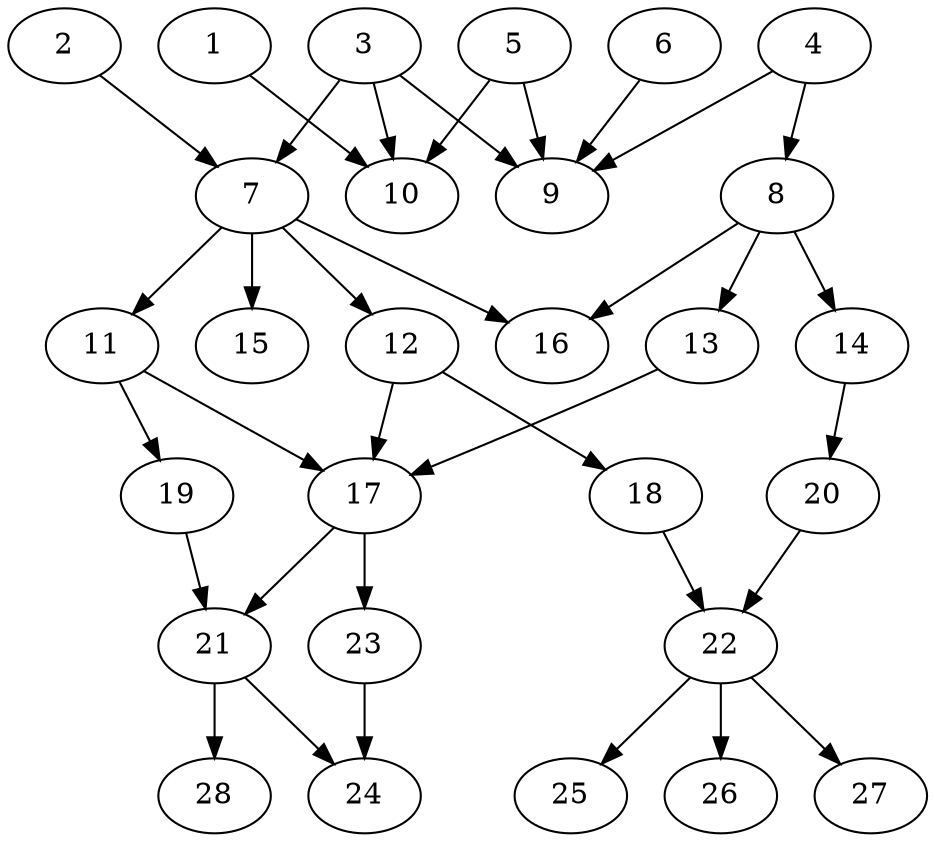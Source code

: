 // DAG (tier=2-normal, mode=data, n=28, ccr=0.438, fat=0.531, density=0.587, regular=0.508, jump=0.113, mindata=2097152, maxdata=16777216)
// DAG automatically generated by daggen at Sun Aug 24 16:33:34 2025
// /home/ermia/Project/Environments/daggen/bin/daggen --dot --ccr 0.438 --fat 0.531 --regular 0.508 --density 0.587 --jump 0.113 --mindata 2097152 --maxdata 16777216 -n 28 
digraph G {
  1 [size="1717231719303262720", alpha="0.09", expect_size="858615859651631360"]
  1 -> 10 [size ="926077568417792"]
  2 [size="1214830215809956864", alpha="0.06", expect_size="607415107904978432"]
  2 -> 7 [size ="749123665920000"]
  3 [size="1316855649258109403136", alpha="0.15", expect_size="658427824629054701568"]
  3 -> 7 [size ="961129928982528"]
  3 -> 9 [size ="961129928982528"]
  3 -> 10 [size ="961129928982528"]
  4 [size="555607130428716352", alpha="0.07", expect_size="277803565214358176"]
  4 -> 8 [size ="889256335638528"]
  4 -> 9 [size ="889256335638528"]
  5 [size="2818457586016462", alpha="0.13", expect_size="1409228793008231"]
  5 -> 9 [size ="49127043891200"]
  5 -> 10 [size ="49127043891200"]
  6 [size="2807225385552681472", alpha="0.17", expect_size="1403612692776340736"]
  6 -> 9 [size ="1677214928076800"]
  7 [size="975918792613384320", alpha="0.04", expect_size="487959396306692160"]
  7 -> 11 [size ="428726663774208"]
  7 -> 12 [size ="428726663774208"]
  7 -> 15 [size ="428726663774208"]
  7 -> 16 [size ="428726663774208"]
  8 [size="195727260317837728", alpha="0.15", expect_size="97863630158918864"]
  8 -> 13 [size ="138070187835392"]
  8 -> 14 [size ="138070187835392"]
  8 -> 16 [size ="138070187835392"]
  9 [size="118038411800165552", alpha="0.10", expect_size="59019205900082776"]
  10 [size="18599557113193828", alpha="0.18", expect_size="9299778556596914"]
  11 [size="2775352539395869", alpha="0.13", expect_size="1387676269697934"]
  11 -> 17 [size ="70062492876800"]
  11 -> 19 [size ="70062492876800"]
  12 [size="536792620205872576", alpha="0.14", expect_size="268396310102936288"]
  12 -> 17 [size ="1113255523123200"]
  12 -> 18 [size ="1113255523123200"]
  13 [size="108166550059440688", alpha="0.15", expect_size="54083275029720344"]
  13 -> 17 [size ="1954971436187648"]
  14 [size="7730696244046990", alpha="0.14", expect_size="3865348122023495"]
  14 -> 20 [size ="386293687123968"]
  15 [size="121108942897508672", alpha="0.02", expect_size="60554471448754336"]
  16 [size="960534464741943040", alpha="0.06", expect_size="480267232370971520"]
  17 [size="1856817789197246005248", alpha="0.19", expect_size="928408894598623002624"]
  17 -> 21 [size ="1208563607273472"]
  17 -> 23 [size ="1208563607273472"]
  18 [size="95096214505747728", alpha="0.01", expect_size="47548107252873864"]
  18 -> 22 [size ="2154468640555008"]
  19 [size="138778141042445123584", alpha="0.17", expect_size="69389070521222561792"]
  19 -> 21 [size ="214439127154688"]
  20 [size="1577632048587742208", alpha="0.09", expect_size="788816024293871104"]
  20 -> 22 [size ="747380689338368"]
  21 [size="42631136785661552", alpha="0.17", expect_size="21315568392830776"]
  21 -> 24 [size ="745007174647808"]
  21 -> 28 [size ="745007174647808"]
  22 [size="230519625463809344", alpha="0.01", expect_size="115259812731904672"]
  22 -> 25 [size ="96289006026752"]
  22 -> 26 [size ="96289006026752"]
  22 -> 27 [size ="96289006026752"]
  23 [size="2061121548078597275648", alpha="0.01", expect_size="1030560774039298637824"]
  23 -> 24 [size ="1295663992143872"]
  24 [size="23465739840358840", alpha="0.00", expect_size="11732869920179420"]
  25 [size="12427325443902799872", alpha="0.20", expect_size="6213662721951399936"]
  26 [size="2911132630392206524416", alpha="0.01", expect_size="1455566315196103262208"]
  27 [size="296922514725011456000", alpha="0.17", expect_size="148461257362505728000"]
  28 [size="404961208827904000000", alpha="0.18", expect_size="202480604413952000000"]
}